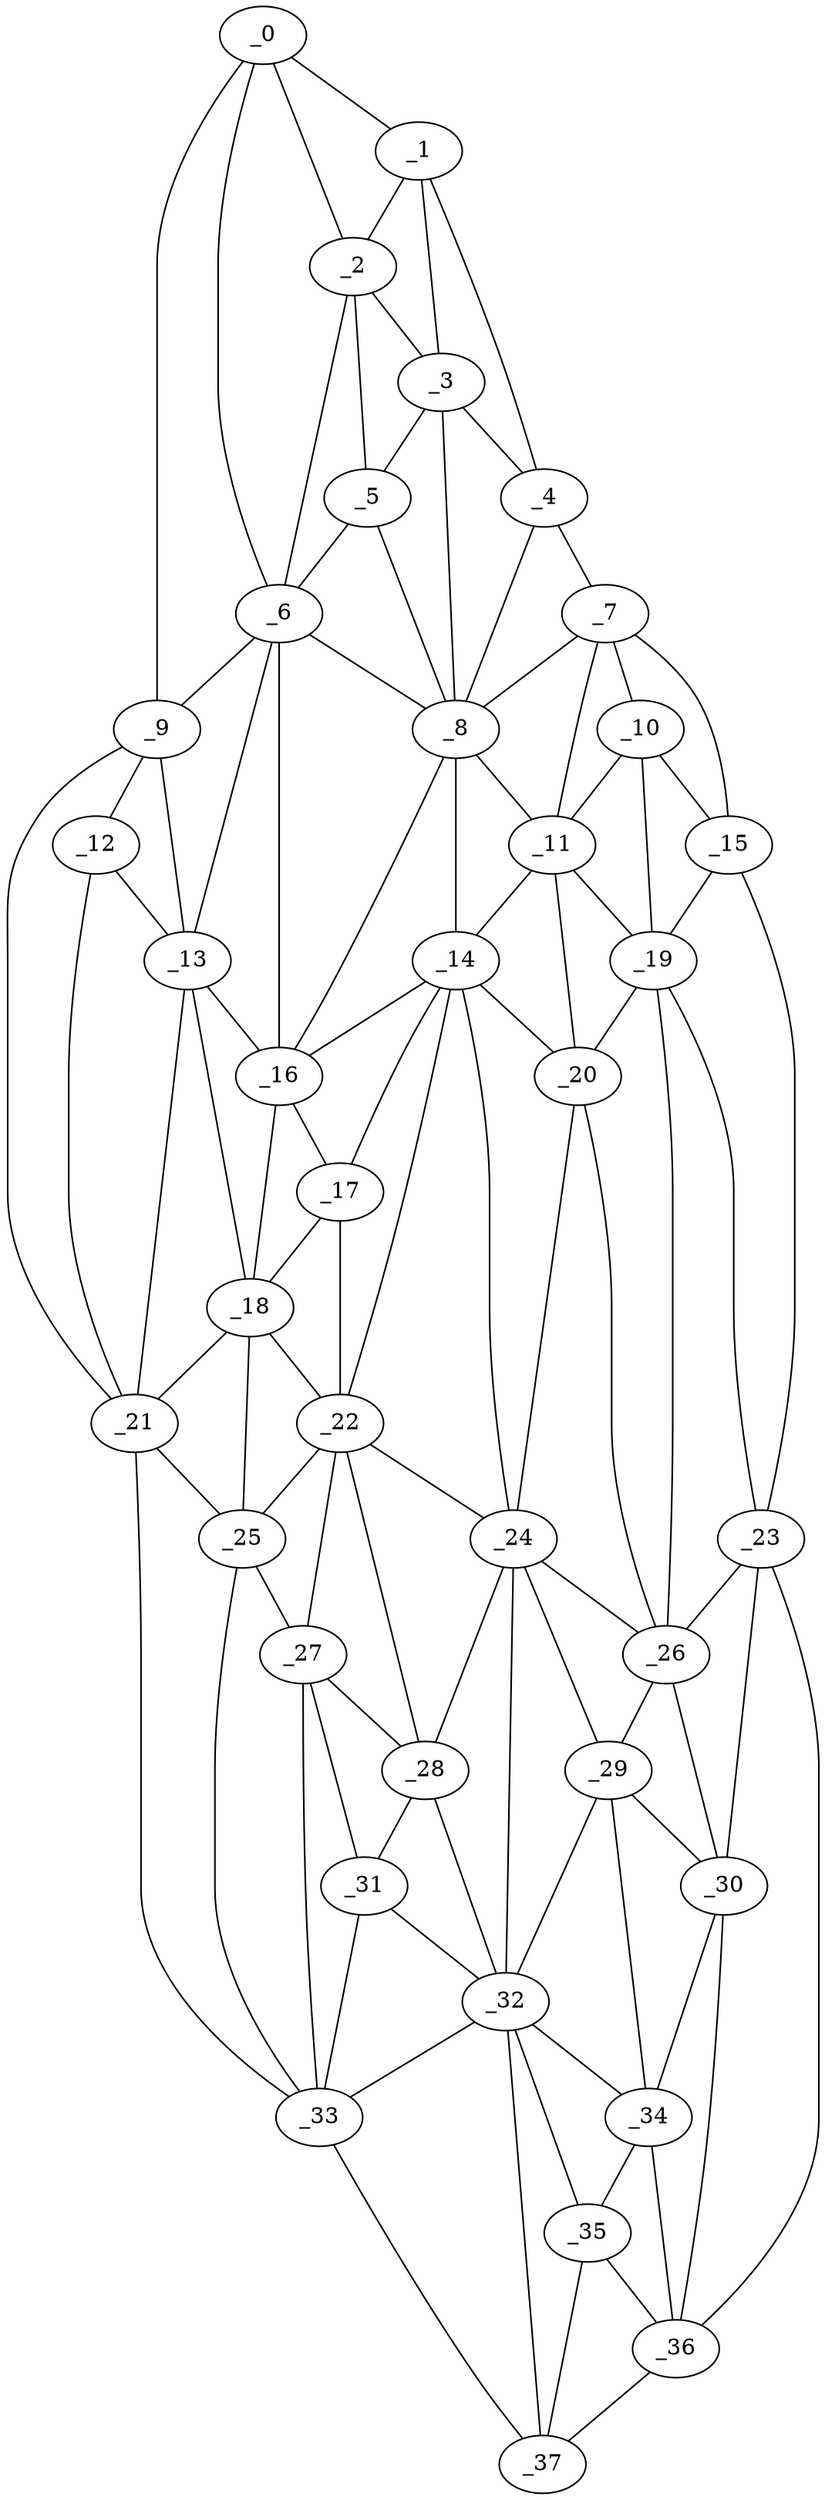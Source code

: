 graph "obj8__120.gxl" {
	_0	 [x=6,
		y=72];
	_1	 [x=13,
		y=66];
	_0 -- _1	 [valence=1];
	_2	 [x=23,
		y=67];
	_0 -- _2	 [valence=2];
	_6	 [x=50,
		y=81];
	_0 -- _6	 [valence=2];
	_9	 [x=56,
		y=96];
	_0 -- _9	 [valence=1];
	_1 -- _2	 [valence=2];
	_3	 [x=32,
		y=56];
	_1 -- _3	 [valence=1];
	_4	 [x=40,
		y=45];
	_1 -- _4	 [valence=1];
	_2 -- _3	 [valence=2];
	_5	 [x=43,
		y=72];
	_2 -- _5	 [valence=1];
	_2 -- _6	 [valence=2];
	_3 -- _4	 [valence=2];
	_3 -- _5	 [valence=2];
	_8	 [x=56,
		y=61];
	_3 -- _8	 [valence=2];
	_7	 [x=54,
		y=38];
	_4 -- _7	 [valence=1];
	_4 -- _8	 [valence=1];
	_5 -- _6	 [valence=2];
	_5 -- _8	 [valence=1];
	_6 -- _8	 [valence=1];
	_6 -- _9	 [valence=1];
	_13	 [x=66,
		y=86];
	_6 -- _13	 [valence=1];
	_16	 [x=69,
		y=79];
	_6 -- _16	 [valence=2];
	_7 -- _8	 [valence=2];
	_10	 [x=61,
		y=37];
	_7 -- _10	 [valence=1];
	_11	 [x=64,
		y=52];
	_7 -- _11	 [valence=2];
	_15	 [x=69,
		y=33];
	_7 -- _15	 [valence=1];
	_8 -- _11	 [valence=1];
	_14	 [x=67,
		y=61];
	_8 -- _14	 [valence=2];
	_8 -- _16	 [valence=2];
	_12	 [x=65,
		y=93];
	_9 -- _12	 [valence=2];
	_9 -- _13	 [valence=2];
	_21	 [x=78,
		y=92];
	_9 -- _21	 [valence=1];
	_10 -- _11	 [valence=2];
	_10 -- _15	 [valence=2];
	_19	 [x=77,
		y=41];
	_10 -- _19	 [valence=1];
	_11 -- _14	 [valence=2];
	_11 -- _19	 [valence=2];
	_20	 [x=78,
		y=54];
	_11 -- _20	 [valence=1];
	_12 -- _13	 [valence=2];
	_12 -- _21	 [valence=1];
	_13 -- _16	 [valence=1];
	_18	 [x=75,
		y=83];
	_13 -- _18	 [valence=2];
	_13 -- _21	 [valence=2];
	_14 -- _16	 [valence=1];
	_17	 [x=73,
		y=76];
	_14 -- _17	 [valence=2];
	_14 -- _20	 [valence=1];
	_22	 [x=80,
		y=75];
	_14 -- _22	 [valence=2];
	_24	 [x=85,
		y=59];
	_14 -- _24	 [valence=1];
	_15 -- _19	 [valence=1];
	_23	 [x=83,
		y=33];
	_15 -- _23	 [valence=1];
	_16 -- _17	 [valence=2];
	_16 -- _18	 [valence=2];
	_17 -- _18	 [valence=1];
	_17 -- _22	 [valence=1];
	_18 -- _21	 [valence=2];
	_18 -- _22	 [valence=1];
	_25	 [x=85,
		y=83];
	_18 -- _25	 [valence=2];
	_19 -- _20	 [valence=2];
	_19 -- _23	 [valence=2];
	_26	 [x=86,
		y=42];
	_19 -- _26	 [valence=2];
	_20 -- _24	 [valence=1];
	_20 -- _26	 [valence=2];
	_21 -- _25	 [valence=1];
	_33	 [x=107,
		y=69];
	_21 -- _33	 [valence=1];
	_22 -- _24	 [valence=2];
	_22 -- _25	 [valence=2];
	_27	 [x=89,
		y=71];
	_22 -- _27	 [valence=2];
	_28	 [x=90,
		y=66];
	_22 -- _28	 [valence=1];
	_23 -- _26	 [valence=2];
	_30	 [x=97,
		y=38];
	_23 -- _30	 [valence=1];
	_36	 [x=124,
		y=42];
	_23 -- _36	 [valence=1];
	_24 -- _26	 [valence=2];
	_24 -- _28	 [valence=1];
	_29	 [x=94,
		y=48];
	_24 -- _29	 [valence=2];
	_32	 [x=102,
		y=58];
	_24 -- _32	 [valence=2];
	_25 -- _27	 [valence=2];
	_25 -- _33	 [valence=2];
	_26 -- _29	 [valence=2];
	_26 -- _30	 [valence=2];
	_27 -- _28	 [valence=1];
	_31	 [x=101,
		y=64];
	_27 -- _31	 [valence=2];
	_27 -- _33	 [valence=2];
	_28 -- _31	 [valence=2];
	_28 -- _32	 [valence=2];
	_29 -- _30	 [valence=2];
	_29 -- _32	 [valence=2];
	_34	 [x=109,
		y=41];
	_29 -- _34	 [valence=1];
	_30 -- _34	 [valence=2];
	_30 -- _36	 [valence=2];
	_31 -- _32	 [valence=1];
	_31 -- _33	 [valence=1];
	_32 -- _33	 [valence=2];
	_32 -- _34	 [valence=2];
	_35	 [x=121,
		y=47];
	_32 -- _35	 [valence=1];
	_37	 [x=125,
		y=53];
	_32 -- _37	 [valence=2];
	_33 -- _37	 [valence=1];
	_34 -- _35	 [valence=2];
	_34 -- _36	 [valence=2];
	_35 -- _36	 [valence=2];
	_35 -- _37	 [valence=1];
	_36 -- _37	 [valence=1];
}
